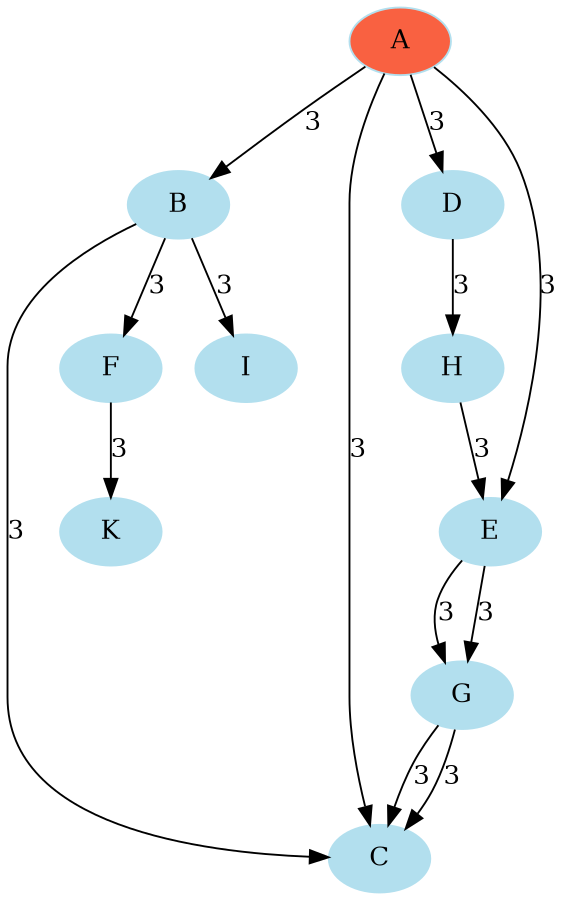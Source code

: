 digraph unix {
	node [color=lightblue2 style=filled]
	size="6,6"
	A [fillcolor="#F96141"]
	A -> B [label=3]
	A -> C [label=3]
	A -> D [label=3]
	A -> E [label=3]
	D -> H [label=3]
	E -> G [label=3]
	G -> C [label=3]
	H -> E [label=3]
	B -> C [label=3]
	B -> F [label=3]
	B -> I [label=3]
	E -> G [label=3]
	F -> K [label=3]
	G -> C [label=3]
}
